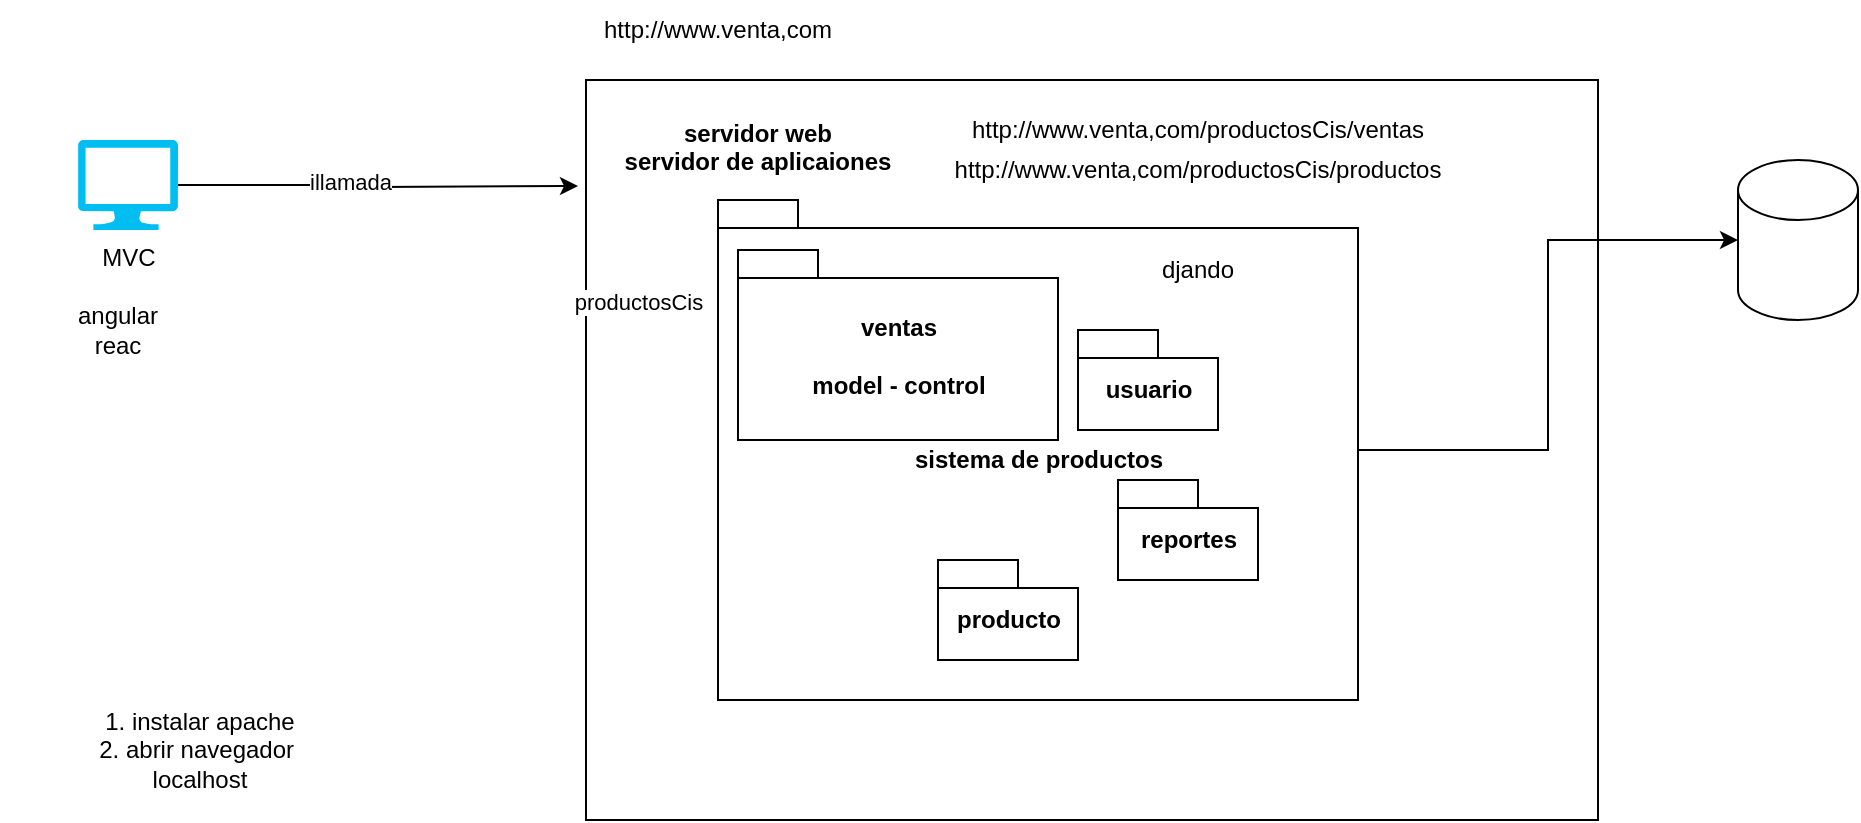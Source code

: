 <mxfile version="20.0.1" type="device" pages="6"><diagram id="689ZTy3LCv9BlGd-7lcF" name="monolito - cliente servidor"><mxGraphModel dx="1038" dy="571" grid="1" gridSize="10" guides="1" tooltips="1" connect="1" arrows="1" fold="1" page="1" pageScale="1" pageWidth="827" pageHeight="1169" math="0" shadow="0"><root><mxCell id="0"/><mxCell id="1" parent="0"/><mxCell id="74FRfd-4MrLg6udO1XUJ-12" value="" style="rounded=0;whiteSpace=wrap;html=1;" parent="1" vertex="1"><mxGeometry x="414" y="60" width="506" height="370" as="geometry"/></mxCell><mxCell id="74FRfd-4MrLg6udO1XUJ-17" style="edgeStyle=orthogonalEdgeStyle;rounded=0;orthogonalLoop=1;jettySize=auto;html=1;" parent="1" source="74FRfd-4MrLg6udO1XUJ-16" target="74FRfd-4MrLg6udO1XUJ-13" edge="1"><mxGeometry relative="1" as="geometry"/></mxCell><mxCell id="74FRfd-4MrLg6udO1XUJ-16" value="sistema de productos" style="shape=folder;fontStyle=1;spacingTop=10;tabWidth=40;tabHeight=14;tabPosition=left;html=1;" parent="1" vertex="1"><mxGeometry x="480" y="120" width="320" height="250" as="geometry"/></mxCell><mxCell id="74FRfd-4MrLg6udO1XUJ-5" style="edgeStyle=orthogonalEdgeStyle;rounded=0;orthogonalLoop=1;jettySize=auto;html=1;" parent="1" source="74FRfd-4MrLg6udO1XUJ-3" edge="1"><mxGeometry relative="1" as="geometry"><mxPoint x="410" y="113" as="targetPoint"/></mxGeometry></mxCell><mxCell id="74FRfd-4MrLg6udO1XUJ-6" value="illamada" style="edgeLabel;html=1;align=center;verticalAlign=middle;resizable=0;points=[];" parent="74FRfd-4MrLg6udO1XUJ-5" vertex="1" connectable="0"><mxGeometry x="-0.144" y="2" relative="1" as="geometry"><mxPoint as="offset"/></mxGeometry></mxCell><mxCell id="74FRfd-4MrLg6udO1XUJ-22" value="productosCis" style="edgeLabel;html=1;align=center;verticalAlign=middle;resizable=0;points=[];" parent="74FRfd-4MrLg6udO1XUJ-5" vertex="1" connectable="0"><mxGeometry x="-0.144" y="2" relative="1" as="geometry"><mxPoint x="144" y="60" as="offset"/></mxGeometry></mxCell><mxCell id="74FRfd-4MrLg6udO1XUJ-3" value="MVC" style="verticalLabelPosition=bottom;html=1;verticalAlign=top;align=center;strokeColor=none;fillColor=#00BEF2;shape=mxgraph.azure.computer;pointerEvents=1;" parent="1" vertex="1"><mxGeometry x="160" y="90" width="50" height="45" as="geometry"/></mxCell><mxCell id="74FRfd-4MrLg6udO1XUJ-7" value="ventas&lt;br&gt;&lt;br&gt;model - control" style="shape=folder;fontStyle=1;spacingTop=10;tabWidth=40;tabHeight=14;tabPosition=left;html=1;" parent="1" vertex="1"><mxGeometry x="490" y="145" width="160" height="95" as="geometry"/></mxCell><mxCell id="74FRfd-4MrLg6udO1XUJ-8" value="reportes" style="shape=folder;fontStyle=1;spacingTop=10;tabWidth=40;tabHeight=14;tabPosition=left;html=1;" parent="1" vertex="1"><mxGeometry x="680" y="260" width="70" height="50" as="geometry"/></mxCell><mxCell id="74FRfd-4MrLg6udO1XUJ-9" value="usuario" style="shape=folder;fontStyle=1;spacingTop=10;tabWidth=40;tabHeight=14;tabPosition=left;html=1;" parent="1" vertex="1"><mxGeometry x="660" y="185" width="70" height="50" as="geometry"/></mxCell><mxCell id="74FRfd-4MrLg6udO1XUJ-10" value="servidor web&#10;servidor de aplicaiones" style="text;align=center;fontStyle=1;verticalAlign=middle;spacingLeft=3;spacingRight=3;strokeColor=none;rotatable=0;points=[[0,0.5],[1,0.5]];portConstraint=eastwest;" parent="1" vertex="1"><mxGeometry x="460" y="80" width="80" height="26" as="geometry"/></mxCell><mxCell id="74FRfd-4MrLg6udO1XUJ-11" value="1. instalar apache&lt;br&gt;2. abrir navegador&amp;nbsp;&lt;br&gt;localhost" style="text;html=1;strokeColor=none;fillColor=none;align=center;verticalAlign=middle;whiteSpace=wrap;rounded=0;" parent="1" vertex="1"><mxGeometry x="121" y="380" width="200" height="30" as="geometry"/></mxCell><mxCell id="74FRfd-4MrLg6udO1XUJ-13" value="" style="shape=cylinder3;whiteSpace=wrap;html=1;boundedLbl=1;backgroundOutline=1;size=15;" parent="1" vertex="1"><mxGeometry x="990" y="100" width="60" height="80" as="geometry"/></mxCell><mxCell id="74FRfd-4MrLg6udO1XUJ-15" value="producto" style="shape=folder;fontStyle=1;spacingTop=10;tabWidth=40;tabHeight=14;tabPosition=left;html=1;" parent="1" vertex="1"><mxGeometry x="590" y="300" width="70" height="50" as="geometry"/></mxCell><mxCell id="74FRfd-4MrLg6udO1XUJ-18" value="djando" style="text;html=1;strokeColor=none;fillColor=none;align=center;verticalAlign=middle;whiteSpace=wrap;rounded=0;" parent="1" vertex="1"><mxGeometry x="690" y="140" width="60" height="30" as="geometry"/></mxCell><mxCell id="74FRfd-4MrLg6udO1XUJ-19" value="angular&lt;br&gt;reac" style="text;html=1;strokeColor=none;fillColor=none;align=center;verticalAlign=middle;whiteSpace=wrap;rounded=0;" parent="1" vertex="1"><mxGeometry x="150" y="170" width="60" height="30" as="geometry"/></mxCell><mxCell id="74FRfd-4MrLg6udO1XUJ-20" value="http://www.venta,com" style="text;html=1;strokeColor=none;fillColor=none;align=center;verticalAlign=middle;whiteSpace=wrap;rounded=0;" parent="1" vertex="1"><mxGeometry x="450" y="20" width="60" height="30" as="geometry"/></mxCell><mxCell id="74FRfd-4MrLg6udO1XUJ-21" value="http://www.venta,com/productosCis/ventas" style="text;html=1;strokeColor=none;fillColor=none;align=center;verticalAlign=middle;whiteSpace=wrap;rounded=0;" parent="1" vertex="1"><mxGeometry x="690" y="70" width="60" height="30" as="geometry"/></mxCell><mxCell id="74FRfd-4MrLg6udO1XUJ-25" value="http://www.venta,com/productosCis/productos" style="text;html=1;strokeColor=none;fillColor=none;align=center;verticalAlign=middle;whiteSpace=wrap;rounded=0;" parent="1" vertex="1"><mxGeometry x="690" y="90" width="60" height="30" as="geometry"/></mxCell></root></mxGraphModel></diagram><diagram name="monolito-sso" id="63Gog-wQsXnxq5Cja095"><mxGraphModel dx="1038" dy="571" grid="1" gridSize="10" guides="1" tooltips="1" connect="1" arrows="1" fold="1" page="1" pageScale="1" pageWidth="827" pageHeight="1169" math="0" shadow="0"><root><mxCell id="sK-pz8lWkzRnYtBTCAi4-0"/><mxCell id="sK-pz8lWkzRnYtBTCAi4-1" parent="sK-pz8lWkzRnYtBTCAi4-0"/><mxCell id="sK-pz8lWkzRnYtBTCAi4-2" value="" style="rounded=0;whiteSpace=wrap;html=1;" parent="sK-pz8lWkzRnYtBTCAi4-1" vertex="1"><mxGeometry x="414" y="60" width="506" height="440" as="geometry"/></mxCell><mxCell id="sK-pz8lWkzRnYtBTCAi4-3" style="edgeStyle=orthogonalEdgeStyle;rounded=0;orthogonalLoop=1;jettySize=auto;html=1;" parent="sK-pz8lWkzRnYtBTCAi4-1" source="sK-pz8lWkzRnYtBTCAi4-4" target="sK-pz8lWkzRnYtBTCAi4-14" edge="1"><mxGeometry relative="1" as="geometry"/></mxCell><mxCell id="sK-pz8lWkzRnYtBTCAi4-4" value="sistema de productos" style="shape=folder;fontStyle=1;spacingTop=10;tabWidth=40;tabHeight=14;tabPosition=left;html=1;" parent="sK-pz8lWkzRnYtBTCAi4-1" vertex="1"><mxGeometry x="510" y="120" width="320" height="250" as="geometry"/></mxCell><mxCell id="sK-pz8lWkzRnYtBTCAi4-5" style="edgeStyle=orthogonalEdgeStyle;rounded=0;orthogonalLoop=1;jettySize=auto;html=1;entryX=0;entryY=0.5;entryDx=0;entryDy=0;startArrow=classicThin;startFill=1;dashed=1;" parent="sK-pz8lWkzRnYtBTCAi4-1" source="sK-pz8lWkzRnYtBTCAi4-8" target="xs3LoUGjhoEO7hCGrBdq-0" edge="1"><mxGeometry relative="1" as="geometry"><mxPoint x="410" y="113" as="targetPoint"/><Array as="points"><mxPoint x="250" y="118"/><mxPoint x="250" y="430"/></Array></mxGeometry></mxCell><mxCell id="sK-pz8lWkzRnYtBTCAi4-6" value="SSO login" style="edgeLabel;html=1;align=center;verticalAlign=middle;resizable=0;points=[];" parent="sK-pz8lWkzRnYtBTCAi4-5" vertex="1" connectable="0"><mxGeometry x="-0.144" y="2" relative="1" as="geometry"><mxPoint as="offset"/></mxGeometry></mxCell><mxCell id="sK-pz8lWkzRnYtBTCAi4-7" value="productosCis" style="edgeLabel;html=1;align=center;verticalAlign=middle;resizable=0;points=[];" parent="sK-pz8lWkzRnYtBTCAi4-5" vertex="1" connectable="0"><mxGeometry x="-0.144" y="2" relative="1" as="geometry"><mxPoint x="144" y="60" as="offset"/></mxGeometry></mxCell><mxCell id="AI0DvKY6knXJQdbVOZKa-0" style="edgeStyle=orthogonalEdgeStyle;rounded=0;orthogonalLoop=1;jettySize=auto;html=1;startArrow=none;startFill=0;endArrow=classic;endFill=1;" parent="sK-pz8lWkzRnYtBTCAi4-1" source="sK-pz8lWkzRnYtBTCAi4-8" target="sK-pz8lWkzRnYtBTCAi4-2" edge="1"><mxGeometry relative="1" as="geometry"/></mxCell><mxCell id="sK-pz8lWkzRnYtBTCAi4-8" value="cliente&lt;br&gt;MVC" style="verticalLabelPosition=bottom;html=1;verticalAlign=top;align=center;strokeColor=none;fillColor=#00BEF2;shape=mxgraph.azure.computer;pointerEvents=1;" parent="sK-pz8lWkzRnYtBTCAi4-1" vertex="1"><mxGeometry x="100" y="95" width="50" height="45" as="geometry"/></mxCell><mxCell id="sK-pz8lWkzRnYtBTCAi4-9" value="ventas online&lt;br&gt;&lt;br&gt;model - control" style="shape=folder;fontStyle=1;spacingTop=10;tabWidth=40;tabHeight=14;tabPosition=left;html=1;" parent="sK-pz8lWkzRnYtBTCAi4-1" vertex="1"><mxGeometry x="520" y="150" width="160" height="95" as="geometry"/></mxCell><mxCell id="sK-pz8lWkzRnYtBTCAi4-10" value="reportes" style="shape=folder;fontStyle=1;spacingTop=10;tabWidth=40;tabHeight=14;tabPosition=left;html=1;" parent="sK-pz8lWkzRnYtBTCAi4-1" vertex="1"><mxGeometry x="710" y="270" width="70" height="50" as="geometry"/></mxCell><mxCell id="sK-pz8lWkzRnYtBTCAi4-11" value="usuario" style="shape=folder;fontStyle=1;spacingTop=10;tabWidth=40;tabHeight=14;tabPosition=left;html=1;" parent="sK-pz8lWkzRnYtBTCAi4-1" vertex="1"><mxGeometry x="730" y="180" width="70" height="50" as="geometry"/></mxCell><mxCell id="sK-pz8lWkzRnYtBTCAi4-12" value="servidor web&#10;servidor de aplicaiones" style="text;align=center;fontStyle=1;verticalAlign=middle;spacingLeft=3;spacingRight=3;strokeColor=none;rotatable=0;points=[[0,0.5],[1,0.5]];portConstraint=eastwest;" parent="sK-pz8lWkzRnYtBTCAi4-1" vertex="1"><mxGeometry x="460" y="80" width="80" height="26" as="geometry"/></mxCell><mxCell id="sK-pz8lWkzRnYtBTCAi4-13" value="1. instalar apache&lt;br&gt;2. abrir navegador&amp;nbsp;&lt;br&gt;localhost" style="text;html=1;strokeColor=none;fillColor=none;align=center;verticalAlign=middle;whiteSpace=wrap;rounded=0;" parent="sK-pz8lWkzRnYtBTCAi4-1" vertex="1"><mxGeometry x="40" y="280" width="200" height="30" as="geometry"/></mxCell><mxCell id="sK-pz8lWkzRnYtBTCAi4-14" value="" style="shape=cylinder3;whiteSpace=wrap;html=1;boundedLbl=1;backgroundOutline=1;size=15;" parent="sK-pz8lWkzRnYtBTCAi4-1" vertex="1"><mxGeometry x="990" y="100" width="60" height="80" as="geometry"/></mxCell><mxCell id="sK-pz8lWkzRnYtBTCAi4-15" value="producto" style="shape=folder;fontStyle=1;spacingTop=10;tabWidth=40;tabHeight=14;tabPosition=left;html=1;" parent="sK-pz8lWkzRnYtBTCAi4-1" vertex="1"><mxGeometry x="520" y="270" width="70" height="50" as="geometry"/></mxCell><mxCell id="sK-pz8lWkzRnYtBTCAi4-16" value="django" style="text;html=1;strokeColor=none;fillColor=none;align=center;verticalAlign=middle;whiteSpace=wrap;rounded=0;" parent="sK-pz8lWkzRnYtBTCAi4-1" vertex="1"><mxGeometry x="690" y="140" width="60" height="30" as="geometry"/></mxCell><mxCell id="sK-pz8lWkzRnYtBTCAi4-17" value="angular&lt;br&gt;reac" style="text;html=1;strokeColor=none;fillColor=none;align=center;verticalAlign=middle;whiteSpace=wrap;rounded=0;" parent="sK-pz8lWkzRnYtBTCAi4-1" vertex="1"><mxGeometry x="150" y="170" width="60" height="30" as="geometry"/></mxCell><mxCell id="sK-pz8lWkzRnYtBTCAi4-18" value="http://www.venta,com" style="text;html=1;strokeColor=none;fillColor=none;align=center;verticalAlign=middle;whiteSpace=wrap;rounded=0;" parent="sK-pz8lWkzRnYtBTCAi4-1" vertex="1"><mxGeometry x="450" y="20" width="60" height="30" as="geometry"/></mxCell><mxCell id="sK-pz8lWkzRnYtBTCAi4-19" value="http://www.venta,com/productosCis/ventas" style="text;html=1;strokeColor=none;fillColor=none;align=center;verticalAlign=middle;whiteSpace=wrap;rounded=0;" parent="sK-pz8lWkzRnYtBTCAi4-1" vertex="1"><mxGeometry x="690" y="70" width="60" height="30" as="geometry"/></mxCell><mxCell id="sK-pz8lWkzRnYtBTCAi4-20" value="http://www.venta,com/productosCis/productos" style="text;html=1;strokeColor=none;fillColor=none;align=center;verticalAlign=middle;whiteSpace=wrap;rounded=0;" parent="sK-pz8lWkzRnYtBTCAi4-1" vertex="1"><mxGeometry x="690" y="90" width="60" height="30" as="geometry"/></mxCell><mxCell id="AI0DvKY6knXJQdbVOZKa-1" style="edgeStyle=orthogonalEdgeStyle;rounded=0;orthogonalLoop=1;jettySize=auto;html=1;entryX=0;entryY=0;entryDx=0;entryDy=191;entryPerimeter=0;startArrow=none;startFill=0;endArrow=classic;endFill=1;dashed=1;" parent="sK-pz8lWkzRnYtBTCAi4-1" source="xs3LoUGjhoEO7hCGrBdq-0" target="sK-pz8lWkzRnYtBTCAi4-4" edge="1"><mxGeometry relative="1" as="geometry"/></mxCell><mxCell id="xs3LoUGjhoEO7hCGrBdq-0" value="SSO&lt;br&gt;single sign on&lt;br&gt;federated" style="whiteSpace=wrap;html=1;aspect=fixed;" parent="sK-pz8lWkzRnYtBTCAi4-1" vertex="1"><mxGeometry x="450" y="390" width="80" height="80" as="geometry"/></mxCell><mxCell id="xs3LoUGjhoEO7hCGrBdq-1" value="SSO&lt;br&gt;básica: oculta contraseña&lt;br&gt;federada: token" style="text;html=1;strokeColor=none;fillColor=none;align=center;verticalAlign=middle;whiteSpace=wrap;rounded=0;" parent="sK-pz8lWkzRnYtBTCAi4-1" vertex="1"><mxGeometry x="40" y="330" width="200" height="30" as="geometry"/></mxCell></root></mxGraphModel></diagram><diagram name="micro servicios" id="wt3bI6Nv-fOBY29ef1vv"><mxGraphModel dx="1038" dy="571" grid="1" gridSize="10" guides="1" tooltips="1" connect="1" arrows="1" fold="1" page="1" pageScale="1" pageWidth="827" pageHeight="1169" math="0" shadow="0"><root><mxCell id="EmJjYqmSbW4XcYf4oX4G-0"/><mxCell id="EmJjYqmSbW4XcYf4oX4G-1" parent="EmJjYqmSbW4XcYf4oX4G-0"/><mxCell id="EmJjYqmSbW4XcYf4oX4G-2" value="" style="rounded=0;whiteSpace=wrap;html=1;" parent="EmJjYqmSbW4XcYf4oX4G-1" vertex="1"><mxGeometry x="198" y="70" width="506" height="440" as="geometry"/></mxCell><mxCell id="EmJjYqmSbW4XcYf4oX4G-5" style="rounded=0;orthogonalLoop=1;jettySize=auto;html=1;entryX=0;entryY=0.5;entryDx=0;entryDy=0;startArrow=classicThin;startFill=1;dashed=1;" parent="EmJjYqmSbW4XcYf4oX4G-1" source="EmJjYqmSbW4XcYf4oX4G-9" target="EmJjYqmSbW4XcYf4oX4G-23" edge="1"><mxGeometry relative="1" as="geometry"><mxPoint x="194" y="123" as="targetPoint"/></mxGeometry></mxCell><mxCell id="EmJjYqmSbW4XcYf4oX4G-6" value="SSO login" style="edgeLabel;html=1;align=center;verticalAlign=middle;resizable=0;points=[];" parent="EmJjYqmSbW4XcYf4oX4G-5" vertex="1" connectable="0"><mxGeometry x="-0.144" y="2" relative="1" as="geometry"><mxPoint as="offset"/></mxGeometry></mxCell><mxCell id="EmJjYqmSbW4XcYf4oX4G-8" style="edgeStyle=orthogonalEdgeStyle;rounded=0;orthogonalLoop=1;jettySize=auto;html=1;startArrow=none;startFill=0;endArrow=classic;endFill=1;entryX=0;entryY=0.5;entryDx=0;entryDy=0;" parent="EmJjYqmSbW4XcYf4oX4G-1" source="EmJjYqmSbW4XcYf4oX4G-9" target="S5fflbk68MirRdqZYM3Z-6" edge="1"><mxGeometry relative="1" as="geometry"/></mxCell><mxCell id="_wcmD9sh5E3IrWpxbd49-0" value="http" style="edgeLabel;html=1;align=center;verticalAlign=middle;resizable=0;points=[];" parent="EmJjYqmSbW4XcYf4oX4G-8" vertex="1" connectable="0"><mxGeometry x="-0.263" y="-1" relative="1" as="geometry"><mxPoint as="offset"/></mxGeometry></mxCell><mxCell id="EmJjYqmSbW4XcYf4oX4G-9" value="cliente&lt;br&gt;MVC" style="verticalLabelPosition=bottom;html=1;verticalAlign=top;align=center;strokeColor=none;fillColor=#00BEF2;shape=mxgraph.azure.computer;pointerEvents=1;" parent="EmJjYqmSbW4XcYf4oX4G-1" vertex="1"><mxGeometry x="39" y="237.5" width="50" height="45" as="geometry"/></mxCell><mxCell id="EmJjYqmSbW4XcYf4oX4G-13" value="privado" style="text;align=center;fontStyle=1;verticalAlign=middle;spacingLeft=3;spacingRight=3;strokeColor=none;rotatable=0;points=[[0,0.5],[1,0.5]];portConstraint=eastwest;" parent="EmJjYqmSbW4XcYf4oX4G-1" vertex="1"><mxGeometry x="244" y="90" width="80" height="26" as="geometry"/></mxCell><mxCell id="EmJjYqmSbW4XcYf4oX4G-15" value="security" style="shape=cylinder3;whiteSpace=wrap;html=1;boundedLbl=1;backgroundOutline=1;size=15;" parent="EmJjYqmSbW4XcYf4oX4G-1" vertex="1"><mxGeometry x="729" y="110" width="60" height="80" as="geometry"/></mxCell><mxCell id="EmJjYqmSbW4XcYf4oX4G-18" value="angular&lt;br&gt;reac" style="text;html=1;strokeColor=none;fillColor=none;align=center;verticalAlign=middle;whiteSpace=wrap;rounded=0;" parent="EmJjYqmSbW4XcYf4oX4G-1" vertex="1"><mxGeometry x="39" y="330" width="60" height="30" as="geometry"/></mxCell><mxCell id="EmJjYqmSbW4XcYf4oX4G-19" value="http://www.venta,com" style="text;html=1;strokeColor=none;fillColor=none;align=center;verticalAlign=middle;whiteSpace=wrap;rounded=0;" parent="EmJjYqmSbW4XcYf4oX4G-1" vertex="1"><mxGeometry x="234" y="30" width="60" height="30" as="geometry"/></mxCell><mxCell id="EmJjYqmSbW4XcYf4oX4G-22" style="edgeStyle=orthogonalEdgeStyle;rounded=0;orthogonalLoop=1;jettySize=auto;html=1;startArrow=none;startFill=0;endArrow=classic;endFill=1;dashed=1;" parent="EmJjYqmSbW4XcYf4oX4G-1" source="EmJjYqmSbW4XcYf4oX4G-23" target="S5fflbk68MirRdqZYM3Z-4" edge="1"><mxGeometry relative="1" as="geometry"><mxPoint x="294" y="321" as="targetPoint"/><Array as="points"><mxPoint x="414" y="430"/></Array></mxGeometry></mxCell><mxCell id="S5fflbk68MirRdqZYM3Z-19" style="rounded=0;orthogonalLoop=1;jettySize=auto;html=1;startArrow=none;startFill=0;endArrow=classic;endFill=1;entryX=0.145;entryY=1;entryDx=0;entryDy=-4.35;entryPerimeter=0;exitX=1.012;exitY=0.115;exitDx=0;exitDy=0;edgeStyle=orthogonalEdgeStyle;exitPerimeter=0;" parent="EmJjYqmSbW4XcYf4oX4G-1" source="S5fflbk68MirRdqZYM3Z-20" target="EmJjYqmSbW4XcYf4oX4G-15" edge="1"><mxGeometry relative="1" as="geometry"><mxPoint x="734" y="279" as="targetPoint"/></mxGeometry></mxCell><mxCell id="EmJjYqmSbW4XcYf4oX4G-23" value="SSO&lt;br&gt;single sign on&lt;br&gt;federated" style="whiteSpace=wrap;html=1;aspect=fixed;" parent="EmJjYqmSbW4XcYf4oX4G-1" vertex="1"><mxGeometry x="234" y="400" width="80" height="80" as="geometry"/></mxCell><mxCell id="S5fflbk68MirRdqZYM3Z-3" value="" style="whiteSpace=wrap;html=1;aspect=fixed;" parent="EmJjYqmSbW4XcYf4oX4G-1" vertex="1"><mxGeometry x="334" y="190" width="120" height="120" as="geometry"/></mxCell><mxCell id="S5fflbk68MirRdqZYM3Z-4" value="servicios" style="whiteSpace=wrap;html=1;aspect=fixed;" parent="EmJjYqmSbW4XcYf4oX4G-1" vertex="1"><mxGeometry x="354" y="230" width="120" height="120" as="geometry"/></mxCell><mxCell id="S5fflbk68MirRdqZYM3Z-7" style="rounded=0;orthogonalLoop=1;jettySize=auto;html=1;startArrow=none;startFill=0;endArrow=classic;endFill=1;" parent="EmJjYqmSbW4XcYf4oX4G-1" source="S5fflbk68MirRdqZYM3Z-6" target="S5fflbk68MirRdqZYM3Z-3" edge="1"><mxGeometry relative="1" as="geometry"><mxPoint x="314" y="240.588" as="targetPoint"/></mxGeometry></mxCell><mxCell id="S5fflbk68MirRdqZYM3Z-8" style="edgeStyle=none;rounded=0;orthogonalLoop=1;jettySize=auto;html=1;startArrow=none;startFill=0;endArrow=classic;endFill=1;" parent="EmJjYqmSbW4XcYf4oX4G-1" source="S5fflbk68MirRdqZYM3Z-6" target="S5fflbk68MirRdqZYM3Z-4" edge="1"><mxGeometry relative="1" as="geometry"/></mxCell><mxCell id="S5fflbk68MirRdqZYM3Z-9" style="edgeStyle=none;rounded=0;orthogonalLoop=1;jettySize=auto;html=1;entryX=0;entryY=0.5;entryDx=0;entryDy=0;startArrow=none;startFill=0;endArrow=classic;endFill=1;" parent="EmJjYqmSbW4XcYf4oX4G-1" source="S5fflbk68MirRdqZYM3Z-6" target="S5fflbk68MirRdqZYM3Z-20" edge="1"><mxGeometry relative="1" as="geometry"/></mxCell><mxCell id="S5fflbk68MirRdqZYM3Z-6" value="api gateway" style="rounded=0;whiteSpace=wrap;html=1;" parent="EmJjYqmSbW4XcYf4oX4G-1" vertex="1"><mxGeometry x="174" y="190" width="60" height="140" as="geometry"/></mxCell><mxCell id="S5fflbk68MirRdqZYM3Z-15" style="edgeStyle=none;rounded=0;orthogonalLoop=1;jettySize=auto;html=1;startArrow=none;startFill=0;endArrow=classic;endFill=1;" parent="EmJjYqmSbW4XcYf4oX4G-1" source="S5fflbk68MirRdqZYM3Z-12" target="S5fflbk68MirRdqZYM3Z-14" edge="1"><mxGeometry relative="1" as="geometry"/></mxCell><mxCell id="S5fflbk68MirRdqZYM3Z-12" value="ventas" style="text;html=1;strokeColor=none;fillColor=none;align=center;verticalAlign=middle;whiteSpace=wrap;rounded=0;" parent="EmJjYqmSbW4XcYf4oX4G-1" vertex="1"><mxGeometry x="364" y="200" width="80" height="30" as="geometry"/></mxCell><mxCell id="S5fflbk68MirRdqZYM3Z-13" value="pedido" style="text;html=1;strokeColor=none;fillColor=none;align=center;verticalAlign=middle;whiteSpace=wrap;rounded=0;" parent="EmJjYqmSbW4XcYf4oX4G-1" vertex="1"><mxGeometry x="375" y="235" width="79" height="30" as="geometry"/></mxCell><mxCell id="S5fflbk68MirRdqZYM3Z-17" value="mensaje" style="edgeStyle=none;rounded=0;orthogonalLoop=1;jettySize=auto;html=1;entryX=0;entryY=0.5;entryDx=0;entryDy=0;entryPerimeter=0;startArrow=none;startFill=0;endArrow=classic;endFill=1;" parent="EmJjYqmSbW4XcYf4oX4G-1" source="S5fflbk68MirRdqZYM3Z-14" target="S5fflbk68MirRdqZYM3Z-16" edge="1"><mxGeometry relative="1" as="geometry"/></mxCell><mxCell id="S5fflbk68MirRdqZYM3Z-14" value="Queue" style="shape=cylinder3;whiteSpace=wrap;html=1;boundedLbl=1;backgroundOutline=1;size=15;rotation=90;" parent="EmJjYqmSbW4XcYf4oX4G-1" vertex="1"><mxGeometry x="502" y="178" width="44" height="80" as="geometry"/></mxCell><mxCell id="S5fflbk68MirRdqZYM3Z-16" value="servidor correo" style="fontColor=#0066CC;verticalAlign=top;verticalLabelPosition=bottom;labelPosition=center;align=center;html=1;outlineConnect=0;fillColor=#CCCCCC;strokeColor=#6881B3;gradientColor=none;gradientDirection=north;strokeWidth=2;shape=mxgraph.networks.mail_server;" parent="EmJjYqmSbW4XcYf4oX4G-1" vertex="1"><mxGeometry x="611" y="110" width="60" height="78" as="geometry"/></mxCell><mxCell id="S5fflbk68MirRdqZYM3Z-18" value="crm" style="shape=cylinder3;whiteSpace=wrap;html=1;boundedLbl=1;backgroundOutline=1;size=15;" parent="EmJjYqmSbW4XcYf4oX4G-1" vertex="1"><mxGeometry x="767" y="250" width="60" height="80" as="geometry"/></mxCell><mxCell id="Fy4vtPVbpeirscyKpDhm-2" style="edgeStyle=orthogonalEdgeStyle;rounded=0;orthogonalLoop=1;jettySize=auto;html=1;entryX=0;entryY=0;entryDx=0;entryDy=52.5;entryPerimeter=0;startArrow=none;startFill=0;endArrow=classic;endFill=1;" parent="EmJjYqmSbW4XcYf4oX4G-1" source="S5fflbk68MirRdqZYM3Z-20" target="Fy4vtPVbpeirscyKpDhm-0" edge="1"><mxGeometry relative="1" as="geometry"/></mxCell><mxCell id="S5fflbk68MirRdqZYM3Z-20" value="" style="whiteSpace=wrap;html=1;aspect=fixed;" parent="EmJjYqmSbW4XcYf4oX4G-1" vertex="1"><mxGeometry x="375" y="260" width="120" height="120" as="geometry"/></mxCell><mxCell id="S5fflbk68MirRdqZYM3Z-11" value="usuario" style="text;html=1;strokeColor=none;fillColor=none;align=center;verticalAlign=middle;whiteSpace=wrap;rounded=0;" parent="EmJjYqmSbW4XcYf4oX4G-1" vertex="1"><mxGeometry x="394" y="265" width="100" height="30" as="geometry"/></mxCell><mxCell id="S5fflbk68MirRdqZYM3Z-23" value="DAO, MVC" style="text;html=1;strokeColor=none;fillColor=none;align=center;verticalAlign=middle;whiteSpace=wrap;rounded=0;" parent="EmJjYqmSbW4XcYf4oX4G-1" vertex="1"><mxGeometry x="385" y="340" width="100" height="30" as="geometry"/></mxCell><mxCell id="Fy4vtPVbpeirscyKpDhm-0" value="webhook" style="shape=cylinder3;whiteSpace=wrap;html=1;boundedLbl=1;backgroundOutline=1;size=15;" parent="EmJjYqmSbW4XcYf4oX4G-1" vertex="1"><mxGeometry x="729" y="370" width="60" height="80" as="geometry"/></mxCell><mxCell id="Fy4vtPVbpeirscyKpDhm-1" style="rounded=0;orthogonalLoop=1;jettySize=auto;html=1;startArrow=none;startFill=0;endArrow=classic;endFill=1;entryX=0;entryY=0.5;entryDx=0;entryDy=0;entryPerimeter=0;exitX=1;exitY=0.25;exitDx=0;exitDy=0;edgeStyle=orthogonalEdgeStyle;" parent="EmJjYqmSbW4XcYf4oX4G-1" source="S5fflbk68MirRdqZYM3Z-20" target="S5fflbk68MirRdqZYM3Z-18" edge="1"><mxGeometry relative="1" as="geometry"><mxPoint x="505" y="330" as="sourcePoint"/><mxPoint x="747.7" y="195.65" as="targetPoint"/></mxGeometry></mxCell></root></mxGraphModel></diagram><diagram name="Copy of micro servicios" id="6ePZSTgaOicDiPYdSn2a"><mxGraphModel dx="1038" dy="571" grid="1" gridSize="10" guides="1" tooltips="1" connect="1" arrows="1" fold="1" page="1" pageScale="1" pageWidth="827" pageHeight="1169" math="0" shadow="0"><root><mxCell id="6t-aXSPMEXCBqm3p9Rwo-0"/><mxCell id="6t-aXSPMEXCBqm3p9Rwo-1" parent="6t-aXSPMEXCBqm3p9Rwo-0"/><mxCell id="6t-aXSPMEXCBqm3p9Rwo-2" value="" style="rounded=0;whiteSpace=wrap;html=1;" vertex="1" parent="6t-aXSPMEXCBqm3p9Rwo-1"><mxGeometry x="198" y="70" width="506" height="440" as="geometry"/></mxCell><mxCell id="6t-aXSPMEXCBqm3p9Rwo-11" value="Placa ESP 32" style="text;html=1;strokeColor=none;fillColor=none;align=center;verticalAlign=middle;whiteSpace=wrap;rounded=0;" vertex="1" parent="6t-aXSPMEXCBqm3p9Rwo-1"><mxGeometry x="230" y="70" width="100" height="30" as="geometry"/></mxCell><mxCell id="-hCcmqR7AJITZOdfrXD4-4" style="edgeStyle=none;rounded=0;orthogonalLoop=1;jettySize=auto;html=1;dashed=1;" edge="1" parent="6t-aXSPMEXCBqm3p9Rwo-1" source="-hCcmqR7AJITZOdfrXD4-0" target="-hCcmqR7AJITZOdfrXD4-3"><mxGeometry relative="1" as="geometry"/></mxCell><mxCell id="-hCcmqR7AJITZOdfrXD4-0" value="Servicio&lt;br&gt;HumedadSensor" style="rounded=0;whiteSpace=wrap;html=1;" vertex="1" parent="6t-aXSPMEXCBqm3p9Rwo-1"><mxGeometry x="360" y="130" width="120" height="60" as="geometry"/></mxCell><mxCell id="-hCcmqR7AJITZOdfrXD4-2" style="edgeStyle=none;rounded=0;orthogonalLoop=1;jettySize=auto;html=1;dashed=1;" edge="1" parent="6t-aXSPMEXCBqm3p9Rwo-1" source="-hCcmqR7AJITZOdfrXD4-1" target="-hCcmqR7AJITZOdfrXD4-0"><mxGeometry relative="1" as="geometry"/></mxCell><mxCell id="-hCcmqR7AJITZOdfrXD4-1" value="Humedad" style="verticalLabelPosition=bottom;sketch=0;html=1;fillColor=#6ABD46;strokeColor=#ffffff;verticalAlign=top;align=center;points=[[0.085,0.085,0],[0.915,0.085,0],[0.915,0.915,0],[0.085,0.915,0],[0.25,0,0],[0.5,0,0],[0.75,0,0],[1,0.25,0],[1,0.5,0],[1,0.75,0],[0.75,1,0],[0.5,1,0],[0.25,1,0],[0,0.75,0],[0,0.5,0],[0,0.25,0]];pointerEvents=1;shape=mxgraph.cisco_safe.compositeIcon;bgIcon=mxgraph.cisco_safe.architecture.generic_appliance;resIcon=mxgraph.cisco_safe.architecture.sensor;" vertex="1" parent="6t-aXSPMEXCBqm3p9Rwo-1"><mxGeometry x="60" y="130" width="50" height="50" as="geometry"/></mxCell><mxCell id="-hCcmqR7AJITZOdfrXD4-3" value="BD" style="shape=cylinder3;whiteSpace=wrap;html=1;boundedLbl=1;backgroundOutline=1;size=15;" vertex="1" parent="6t-aXSPMEXCBqm3p9Rwo-1"><mxGeometry x="390" y="250" width="60" height="80" as="geometry"/></mxCell><mxCell id="-hCcmqR7AJITZOdfrXD4-5" value="Humedad" style="verticalLabelPosition=bottom;sketch=0;html=1;fillColor=#6ABD46;strokeColor=#ffffff;verticalAlign=top;align=center;points=[[0.085,0.085,0],[0.915,0.085,0],[0.915,0.915,0],[0.085,0.915,0],[0.25,0,0],[0.5,0,0],[0.75,0,0],[1,0.25,0],[1,0.5,0],[1,0.75,0],[0.75,1,0],[0.5,1,0],[0.25,1,0],[0,0.75,0],[0,0.5,0],[0,0.25,0]];pointerEvents=1;shape=mxgraph.cisco_safe.compositeIcon;bgIcon=mxgraph.cisco_safe.architecture.generic_appliance;resIcon=mxgraph.cisco_safe.architecture.sensor;" vertex="1" parent="6t-aXSPMEXCBqm3p9Rwo-1"><mxGeometry x="60" y="220" width="50" height="50" as="geometry"/></mxCell><mxCell id="-hCcmqR7AJITZOdfrXD4-8" style="edgeStyle=none;rounded=0;orthogonalLoop=1;jettySize=auto;html=1;entryX=0.5;entryY=0;entryDx=0;entryDy=0;dashed=1;" edge="1" parent="6t-aXSPMEXCBqm3p9Rwo-1" source="-hCcmqR7AJITZOdfrXD4-7" target="-hCcmqR7AJITZOdfrXD4-9"><mxGeometry relative="1" as="geometry"/></mxCell><mxCell id="-hCcmqR7AJITZOdfrXD4-7" value="" style="html=1;verticalLabelPosition=bottom;align=center;labelBackgroundColor=#ffffff;verticalAlign=top;strokeWidth=2;strokeColor=#0080F0;shadow=0;dashed=0;shape=mxgraph.ios7.icons.smartphone;" vertex="1" parent="6t-aXSPMEXCBqm3p9Rwo-1"><mxGeometry x="850" y="110" width="18" height="30" as="geometry"/></mxCell><mxCell id="-hCcmqR7AJITZOdfrXD4-9" value="web servio" style="rounded=0;whiteSpace=wrap;html=1;" vertex="1" parent="6t-aXSPMEXCBqm3p9Rwo-1"><mxGeometry x="750" y="170" width="120" height="60" as="geometry"/></mxCell></root></mxGraphModel></diagram><diagram name="balanceador" id="IPkAuWtbh-Z8YOZVcn9h"><mxGraphModel dx="1038" dy="513" grid="1" gridSize="10" guides="1" tooltips="1" connect="1" arrows="1" fold="1" page="1" pageScale="1" pageWidth="827" pageHeight="1169" math="0" shadow="0"><root><mxCell id="sAu6W4zfJliXbVbAIMaX-0"/><mxCell id="sAu6W4zfJliXbVbAIMaX-1" parent="sAu6W4zfJliXbVbAIMaX-0"/><mxCell id="sAu6W4zfJliXbVbAIMaX-2" value="" style="rounded=0;whiteSpace=wrap;html=1;" parent="sAu6W4zfJliXbVbAIMaX-1" vertex="1"><mxGeometry x="200" y="70" width="504" height="440" as="geometry"/></mxCell><mxCell id="sAu6W4zfJliXbVbAIMaX-3" style="rounded=0;orthogonalLoop=1;jettySize=auto;html=1;entryX=0;entryY=0.5;entryDx=0;entryDy=0;startArrow=classicThin;startFill=1;dashed=1;" parent="sAu6W4zfJliXbVbAIMaX-1" source="sAu6W4zfJliXbVbAIMaX-7" target="sAu6W4zfJliXbVbAIMaX-14" edge="1"><mxGeometry relative="1" as="geometry"><mxPoint x="194" y="123" as="targetPoint"/></mxGeometry></mxCell><mxCell id="sAu6W4zfJliXbVbAIMaX-4" value="SSO login" style="edgeLabel;html=1;align=center;verticalAlign=middle;resizable=0;points=[];" parent="sAu6W4zfJliXbVbAIMaX-3" vertex="1" connectable="0"><mxGeometry x="-0.144" y="2" relative="1" as="geometry"><mxPoint as="offset"/></mxGeometry></mxCell><mxCell id="sAu6W4zfJliXbVbAIMaX-5" style="edgeStyle=orthogonalEdgeStyle;rounded=0;orthogonalLoop=1;jettySize=auto;html=1;startArrow=none;startFill=0;endArrow=classic;endFill=1;entryX=0;entryY=0.5;entryDx=0;entryDy=0;" parent="sAu6W4zfJliXbVbAIMaX-1" source="sAu6W4zfJliXbVbAIMaX-7" target="sAu6W4zfJliXbVbAIMaX-20" edge="1"><mxGeometry relative="1" as="geometry"/></mxCell><mxCell id="sAu6W4zfJliXbVbAIMaX-6" value="http" style="edgeLabel;html=1;align=center;verticalAlign=middle;resizable=0;points=[];" parent="sAu6W4zfJliXbVbAIMaX-5" vertex="1" connectable="0"><mxGeometry x="-0.263" y="-1" relative="1" as="geometry"><mxPoint as="offset"/></mxGeometry></mxCell><mxCell id="sAu6W4zfJliXbVbAIMaX-7" value="cliente&lt;br&gt;MVC" style="verticalLabelPosition=bottom;html=1;verticalAlign=top;align=center;strokeColor=none;fillColor=#00BEF2;shape=mxgraph.azure.computer;pointerEvents=1;" parent="sAu6W4zfJliXbVbAIMaX-1" vertex="1"><mxGeometry x="39" y="237.5" width="50" height="45" as="geometry"/></mxCell><mxCell id="sAu6W4zfJliXbVbAIMaX-8" value="privado" style="text;align=center;fontStyle=1;verticalAlign=middle;spacingLeft=3;spacingRight=3;strokeColor=none;rotatable=0;points=[[0,0.5],[1,0.5]];portConstraint=eastwest;" parent="sAu6W4zfJliXbVbAIMaX-1" vertex="1"><mxGeometry x="244" y="90" width="80" height="26" as="geometry"/></mxCell><mxCell id="sAu6W4zfJliXbVbAIMaX-9" value="security" style="shape=cylinder3;whiteSpace=wrap;html=1;boundedLbl=1;backgroundOutline=1;size=15;" parent="sAu6W4zfJliXbVbAIMaX-1" vertex="1"><mxGeometry x="729" y="110" width="60" height="80" as="geometry"/></mxCell><mxCell id="sAu6W4zfJliXbVbAIMaX-11" value="http://www.venta,com" style="text;html=1;strokeColor=none;fillColor=none;align=center;verticalAlign=middle;whiteSpace=wrap;rounded=0;" parent="sAu6W4zfJliXbVbAIMaX-1" vertex="1"><mxGeometry x="234" y="30" width="60" height="30" as="geometry"/></mxCell><mxCell id="sAu6W4zfJliXbVbAIMaX-12" style="edgeStyle=orthogonalEdgeStyle;rounded=0;orthogonalLoop=1;jettySize=auto;html=1;startArrow=none;startFill=0;endArrow=classic;endFill=1;dashed=1;" parent="sAu6W4zfJliXbVbAIMaX-1" source="sAu6W4zfJliXbVbAIMaX-14" target="sAu6W4zfJliXbVbAIMaX-16" edge="1"><mxGeometry relative="1" as="geometry"><mxPoint x="294" y="321" as="targetPoint"/><Array as="points"><mxPoint x="414" y="430"/></Array></mxGeometry></mxCell><mxCell id="sAu6W4zfJliXbVbAIMaX-13" style="rounded=0;orthogonalLoop=1;jettySize=auto;html=1;startArrow=none;startFill=0;endArrow=classic;endFill=1;entryX=0.145;entryY=1;entryDx=0;entryDy=-4.35;entryPerimeter=0;exitX=1.012;exitY=0.115;exitDx=0;exitDy=0;edgeStyle=orthogonalEdgeStyle;exitPerimeter=0;" parent="sAu6W4zfJliXbVbAIMaX-1" source="sAu6W4zfJliXbVbAIMaX-29" target="sAu6W4zfJliXbVbAIMaX-9" edge="1"><mxGeometry relative="1" as="geometry"><mxPoint x="734" y="279" as="targetPoint"/></mxGeometry></mxCell><mxCell id="sAu6W4zfJliXbVbAIMaX-14" value="SSO&lt;br&gt;single sign on&lt;br&gt;federated" style="whiteSpace=wrap;html=1;aspect=fixed;" parent="sAu6W4zfJliXbVbAIMaX-1" vertex="1"><mxGeometry x="234" y="400" width="80" height="80" as="geometry"/></mxCell><mxCell id="sAu6W4zfJliXbVbAIMaX-15" value="" style="whiteSpace=wrap;html=1;aspect=fixed;" parent="sAu6W4zfJliXbVbAIMaX-1" vertex="1"><mxGeometry x="334" y="190" width="120" height="120" as="geometry"/></mxCell><mxCell id="sAu6W4zfJliXbVbAIMaX-16" value="servicios" style="whiteSpace=wrap;html=1;aspect=fixed;" parent="sAu6W4zfJliXbVbAIMaX-1" vertex="1"><mxGeometry x="354" y="230" width="120" height="120" as="geometry"/></mxCell><mxCell id="sAu6W4zfJliXbVbAIMaX-17" style="rounded=0;orthogonalLoop=1;jettySize=auto;html=1;startArrow=none;startFill=0;endArrow=classic;endFill=1;exitX=1.027;exitY=0.396;exitDx=0;exitDy=0;exitPerimeter=0;" parent="sAu6W4zfJliXbVbAIMaX-1" source="UbsCpCSWjR7JU511RL6t-0" target="sAu6W4zfJliXbVbAIMaX-15" edge="1"><mxGeometry relative="1" as="geometry"><mxPoint x="314" y="240.588" as="targetPoint"/></mxGeometry></mxCell><mxCell id="sAu6W4zfJliXbVbAIMaX-18" style="edgeStyle=none;rounded=0;orthogonalLoop=1;jettySize=auto;html=1;startArrow=none;startFill=0;endArrow=classic;endFill=1;exitX=1.013;exitY=0.641;exitDx=0;exitDy=0;exitPerimeter=0;" parent="sAu6W4zfJliXbVbAIMaX-1" source="UbsCpCSWjR7JU511RL6t-0" target="sAu6W4zfJliXbVbAIMaX-16" edge="1"><mxGeometry relative="1" as="geometry"/></mxCell><mxCell id="sAu6W4zfJliXbVbAIMaX-19" style="edgeStyle=none;rounded=0;orthogonalLoop=1;jettySize=auto;html=1;entryX=0;entryY=0.5;entryDx=0;entryDy=0;startArrow=none;startFill=0;endArrow=classic;endFill=1;exitX=1.013;exitY=0.813;exitDx=0;exitDy=0;exitPerimeter=0;" parent="sAu6W4zfJliXbVbAIMaX-1" source="UbsCpCSWjR7JU511RL6t-0" target="sAu6W4zfJliXbVbAIMaX-29" edge="1"><mxGeometry relative="1" as="geometry"/></mxCell><mxCell id="UbsCpCSWjR7JU511RL6t-1" style="edgeStyle=orthogonalEdgeStyle;rounded=0;orthogonalLoop=1;jettySize=auto;html=1;entryX=0;entryY=0.5;entryDx=0;entryDy=0;startArrow=none;startFill=0;endArrow=classic;endFill=1;" parent="sAu6W4zfJliXbVbAIMaX-1" source="sAu6W4zfJliXbVbAIMaX-20" target="UbsCpCSWjR7JU511RL6t-0" edge="1"><mxGeometry relative="1" as="geometry"/></mxCell><mxCell id="sAu6W4zfJliXbVbAIMaX-20" value="api gateway" style="rounded=0;whiteSpace=wrap;html=1;" parent="sAu6W4zfJliXbVbAIMaX-1" vertex="1"><mxGeometry x="160" y="188" width="60" height="140" as="geometry"/></mxCell><mxCell id="sAu6W4zfJliXbVbAIMaX-21" style="edgeStyle=none;rounded=0;orthogonalLoop=1;jettySize=auto;html=1;startArrow=none;startFill=0;endArrow=classic;endFill=1;" parent="sAu6W4zfJliXbVbAIMaX-1" source="sAu6W4zfJliXbVbAIMaX-22" target="sAu6W4zfJliXbVbAIMaX-25" edge="1"><mxGeometry relative="1" as="geometry"/></mxCell><mxCell id="sAu6W4zfJliXbVbAIMaX-22" value="ventas" style="text;html=1;strokeColor=none;fillColor=none;align=center;verticalAlign=middle;whiteSpace=wrap;rounded=0;" parent="sAu6W4zfJliXbVbAIMaX-1" vertex="1"><mxGeometry x="364" y="200" width="80" height="30" as="geometry"/></mxCell><mxCell id="sAu6W4zfJliXbVbAIMaX-23" value="pedido" style="text;html=1;strokeColor=none;fillColor=none;align=center;verticalAlign=middle;whiteSpace=wrap;rounded=0;" parent="sAu6W4zfJliXbVbAIMaX-1" vertex="1"><mxGeometry x="375" y="235" width="79" height="30" as="geometry"/></mxCell><mxCell id="sAu6W4zfJliXbVbAIMaX-24" value="mensaje" style="edgeStyle=none;rounded=0;orthogonalLoop=1;jettySize=auto;html=1;entryX=0;entryY=0.5;entryDx=0;entryDy=0;entryPerimeter=0;startArrow=none;startFill=0;endArrow=classic;endFill=1;" parent="sAu6W4zfJliXbVbAIMaX-1" source="sAu6W4zfJliXbVbAIMaX-25" target="sAu6W4zfJliXbVbAIMaX-26" edge="1"><mxGeometry relative="1" as="geometry"/></mxCell><mxCell id="sAu6W4zfJliXbVbAIMaX-25" value="Queue" style="shape=cylinder3;whiteSpace=wrap;html=1;boundedLbl=1;backgroundOutline=1;size=15;rotation=90;" parent="sAu6W4zfJliXbVbAIMaX-1" vertex="1"><mxGeometry x="502" y="178" width="44" height="80" as="geometry"/></mxCell><mxCell id="sAu6W4zfJliXbVbAIMaX-26" value="servidor correo" style="fontColor=#0066CC;verticalAlign=top;verticalLabelPosition=bottom;labelPosition=center;align=center;html=1;outlineConnect=0;fillColor=#CCCCCC;strokeColor=#6881B3;gradientColor=none;gradientDirection=north;strokeWidth=2;shape=mxgraph.networks.mail_server;" parent="sAu6W4zfJliXbVbAIMaX-1" vertex="1"><mxGeometry x="611" y="110" width="60" height="78" as="geometry"/></mxCell><mxCell id="sAu6W4zfJliXbVbAIMaX-27" value="crm" style="shape=cylinder3;whiteSpace=wrap;html=1;boundedLbl=1;backgroundOutline=1;size=15;" parent="sAu6W4zfJliXbVbAIMaX-1" vertex="1"><mxGeometry x="750" y="270" width="60" height="80" as="geometry"/></mxCell><mxCell id="sAu6W4zfJliXbVbAIMaX-28" style="edgeStyle=orthogonalEdgeStyle;rounded=0;orthogonalLoop=1;jettySize=auto;html=1;entryX=0;entryY=0;entryDx=0;entryDy=52.5;entryPerimeter=0;startArrow=none;startFill=0;endArrow=classic;endFill=1;" parent="sAu6W4zfJliXbVbAIMaX-1" source="sAu6W4zfJliXbVbAIMaX-29" target="sAu6W4zfJliXbVbAIMaX-32" edge="1"><mxGeometry relative="1" as="geometry"/></mxCell><mxCell id="sAu6W4zfJliXbVbAIMaX-29" value="" style="whiteSpace=wrap;html=1;aspect=fixed;" parent="sAu6W4zfJliXbVbAIMaX-1" vertex="1"><mxGeometry x="375" y="260" width="120" height="120" as="geometry"/></mxCell><mxCell id="sAu6W4zfJliXbVbAIMaX-30" value="usuario" style="text;html=1;strokeColor=none;fillColor=none;align=center;verticalAlign=middle;whiteSpace=wrap;rounded=0;" parent="sAu6W4zfJliXbVbAIMaX-1" vertex="1"><mxGeometry x="394" y="265" width="100" height="30" as="geometry"/></mxCell><mxCell id="sAu6W4zfJliXbVbAIMaX-31" value="DAO, MVC" style="text;html=1;strokeColor=none;fillColor=none;align=center;verticalAlign=middle;whiteSpace=wrap;rounded=0;" parent="sAu6W4zfJliXbVbAIMaX-1" vertex="1"><mxGeometry x="385" y="340" width="100" height="30" as="geometry"/></mxCell><mxCell id="sAu6W4zfJliXbVbAIMaX-32" value="webhook" style="shape=cylinder3;whiteSpace=wrap;html=1;boundedLbl=1;backgroundOutline=1;size=15;" parent="sAu6W4zfJliXbVbAIMaX-1" vertex="1"><mxGeometry x="729" y="370" width="60" height="80" as="geometry"/></mxCell><mxCell id="sAu6W4zfJliXbVbAIMaX-33" style="rounded=0;orthogonalLoop=1;jettySize=auto;html=1;startArrow=none;startFill=0;endArrow=classic;endFill=1;entryX=0;entryY=0.5;entryDx=0;entryDy=0;entryPerimeter=0;exitX=1;exitY=0.25;exitDx=0;exitDy=0;edgeStyle=orthogonalEdgeStyle;" parent="sAu6W4zfJliXbVbAIMaX-1" source="sAu6W4zfJliXbVbAIMaX-29" target="sAu6W4zfJliXbVbAIMaX-27" edge="1"><mxGeometry relative="1" as="geometry"><mxPoint x="505" y="330" as="sourcePoint"/><mxPoint x="747.7" y="195.65" as="targetPoint"/></mxGeometry></mxCell><mxCell id="UbsCpCSWjR7JU511RL6t-0" value="load&lt;br&gt;balancer" style="rounded=0;whiteSpace=wrap;html=1;" parent="sAu6W4zfJliXbVbAIMaX-1" vertex="1"><mxGeometry x="254" y="188" width="54" height="140" as="geometry"/></mxCell></root></mxGraphModel></diagram><diagram id="N40Jo2GXyyeQ8v87sqMB" name="SOO"><mxGraphModel dx="1038" dy="513" grid="1" gridSize="10" guides="1" tooltips="1" connect="1" arrows="1" fold="1" page="1" pageScale="1" pageWidth="827" pageHeight="1169" math="0" shadow="0"><root><mxCell id="0"/><mxCell id="1" parent="0"/><mxCell id="nUSJQIaCcryzUJtFNEW4-5" style="edgeStyle=orthogonalEdgeStyle;rounded=0;orthogonalLoop=1;jettySize=auto;html=1;startArrow=none;startFill=0;" parent="1" source="nUSJQIaCcryzUJtFNEW4-1" target="nUSJQIaCcryzUJtFNEW4-4" edge="1"><mxGeometry relative="1" as="geometry"/></mxCell><mxCell id="nUSJQIaCcryzUJtFNEW4-6" value="2. clave/contraseña" style="edgeLabel;html=1;align=center;verticalAlign=middle;resizable=0;points=[];" parent="nUSJQIaCcryzUJtFNEW4-5" vertex="1" connectable="0"><mxGeometry x="-0.243" relative="1" as="geometry"><mxPoint y="1" as="offset"/></mxGeometry></mxCell><mxCell id="nUSJQIaCcryzUJtFNEW4-1" value="user" style="shape=umlActor;verticalLabelPosition=bottom;verticalAlign=top;html=1;outlineConnect=0;" parent="1" vertex="1"><mxGeometry x="50" y="152.5" width="30" height="60" as="geometry"/></mxCell><mxCell id="nUSJQIaCcryzUJtFNEW4-10" style="edgeStyle=orthogonalEdgeStyle;rounded=0;orthogonalLoop=1;jettySize=auto;html=1;startArrow=none;startFill=0;" parent="1" source="nUSJQIaCcryzUJtFNEW4-4" target="nUSJQIaCcryzUJtFNEW4-7" edge="1"><mxGeometry relative="1" as="geometry"/></mxCell><mxCell id="nUSJQIaCcryzUJtFNEW4-4" value="" style="fontColor=#0066CC;verticalAlign=top;verticalLabelPosition=bottom;labelPosition=center;align=center;html=1;outlineConnect=0;fillColor=#CCCCCC;strokeColor=#6881B3;gradientColor=none;gradientDirection=north;strokeWidth=2;shape=mxgraph.networks.virtual_pc;" parent="1" vertex="1"><mxGeometry x="280" y="140.5" width="120" height="119.5" as="geometry"/></mxCell><mxCell id="nUSJQIaCcryzUJtFNEW4-8" style="edgeStyle=orthogonalEdgeStyle;rounded=0;orthogonalLoop=1;jettySize=auto;html=1;startArrow=none;startFill=0;" parent="1" source="nUSJQIaCcryzUJtFNEW4-7" target="nUSJQIaCcryzUJtFNEW4-4" edge="1"><mxGeometry relative="1" as="geometry"><mxPoint x="420" y="160" as="targetPoint"/></mxGeometry></mxCell><mxCell id="nUSJQIaCcryzUJtFNEW4-9" value="1. SSO login" style="edgeLabel;html=1;align=center;verticalAlign=middle;resizable=0;points=[];" parent="nUSJQIaCcryzUJtFNEW4-8" vertex="1" connectable="0"><mxGeometry x="0.254" y="-2" relative="1" as="geometry"><mxPoint as="offset"/></mxGeometry></mxCell><mxCell id="nUSJQIaCcryzUJtFNEW4-7" value="SSO" style="html=1;verticalLabelPosition=bottom;align=center;labelBackgroundColor=#ffffff;verticalAlign=top;strokeWidth=2;strokeColor=#0080F0;shadow=0;dashed=0;shape=mxgraph.ios7.icons.locked;" parent="1" vertex="1"><mxGeometry x="630" y="110" width="130" height="122" as="geometry"/></mxCell><mxCell id="nUSJQIaCcryzUJtFNEW4-12" value="" style="shape=cylinder3;whiteSpace=wrap;html=1;boundedLbl=1;backgroundOutline=1;size=15;" parent="1" vertex="1"><mxGeometry x="670" y="370" width="60" height="80" as="geometry"/></mxCell></root></mxGraphModel></diagram></mxfile>